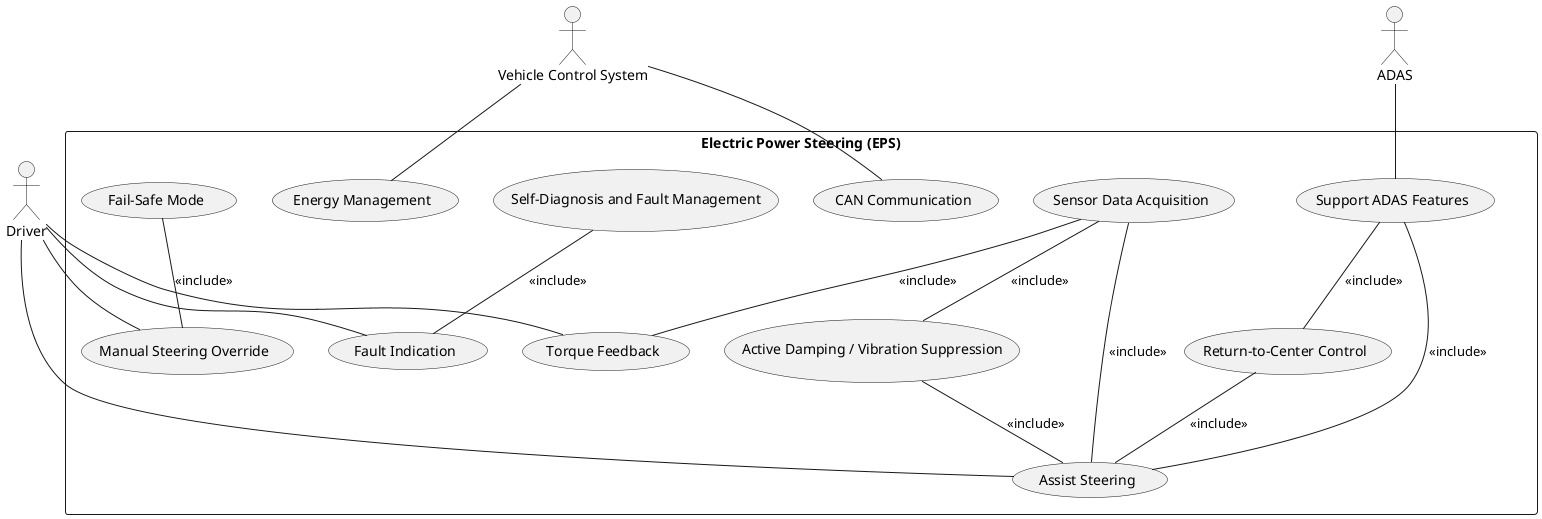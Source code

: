 @startuml EPS_UseCases

actor "Driver" as Driver
actor "Vehicle Control System" as VCS
actor "ADAS" as ADAS

rectangle "Electric Power Steering (EPS)" {
  usecase "Assist Steering" as UC1
  usecase "Manual Steering Override" as UC2
  usecase "Self-Diagnosis and Fault Management" as UC3
  usecase "Fault Indication" as UC4
  usecase "Torque Feedback" as UC5
  usecase "Energy Management" as UC6
  usecase "CAN Communication" as UC7
  usecase "Fail-Safe Mode" as UC8
  usecase "Support ADAS Features" as UC9
  usecase "Sensor Data Acquisition" as UC10
  usecase "Return-to-Center Control" as UC11
  usecase "Active Damping / Vibration Suppression" as UC12
}

Driver -- UC1
Driver -- UC2
Driver -- UC4
Driver -- UC5

VCS -- UC7
VCS -- UC6

UC3 -- UC4 : <<include>>
UC8 -- UC2 : <<include>>
ADAS -- UC9
UC9 -- UC1 : <<include>>
UC9 -- UC11 : <<include>>
UC10 -- UC1 : <<include>>
UC10 -- UC5 : <<include>>
UC10 -- UC12 : <<include>>
UC11 -- UC1 : <<include>>
UC12 -- UC1 : <<include>>

@enduml 